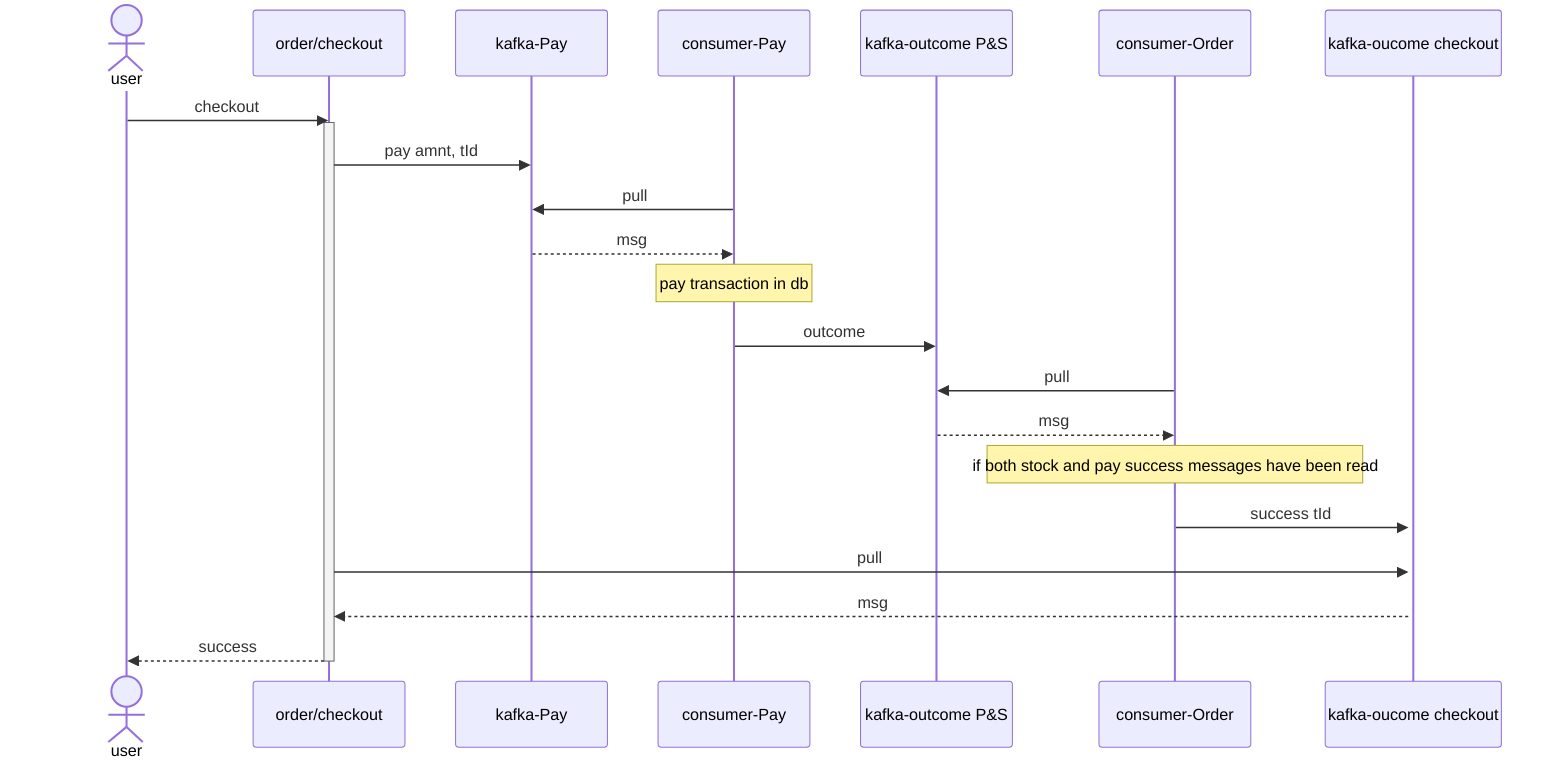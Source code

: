 sequenceDiagram
    actor u as user
    participant oc as order/checkout
    %% participant ks as kafka-Stock
    participant kp as kafka-Pay
    participant cp as consumer-Pay
    participant kops as kafka-outcome P&S
    participant co as consumer-Order
    participant koc as kafka-oucome checkout
    %% participant cs as consumer-Stock
    activate koc
    u ->> oc : checkout
    activate oc
    oc ->> kp: pay amnt, tId
    %% oc ->> ks: reduce amnt
    cp ->> kp: pull
    kp -->> cp: msg
    Note over cp: pay transaction in db
    cp ->> kops : outcome
    co ->> kops : pull
    kops -->> co : msg
    Note over co : if both stock and pay success messages have been read
    co ->> koc : success tId
    oc ->> koc : pull
    koc -->> oc : msg
    oc -->> u : success
    deactivate oc
